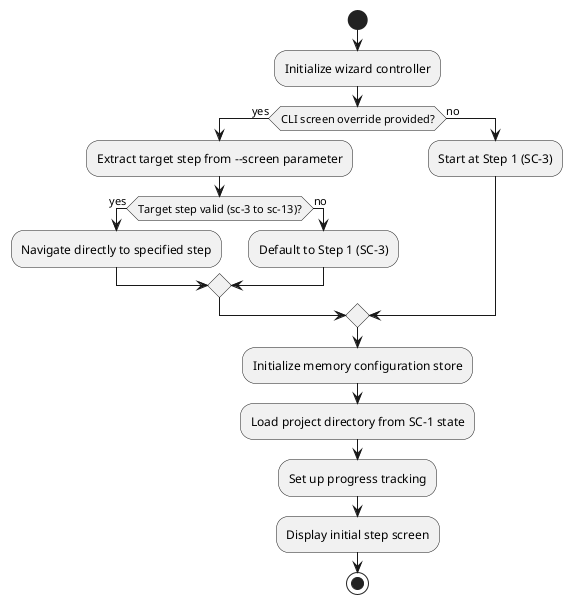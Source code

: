 @startuml
start
:Initialize wizard controller;
if (CLI screen override provided?) then (yes)
  :Extract target step from --screen parameter;
  if (Target step valid (sc-3 to sc-13)?) then (yes)
    :Navigate directly to specified step;
  else (no)
    :Default to Step 1 (SC-3);
  endif
else (no)
  :Start at Step 1 (SC-3);
endif
:Initialize memory configuration store;
:Load project directory from SC-1 state;
:Set up progress tracking;
:Display initial step screen;
stop
@enduml